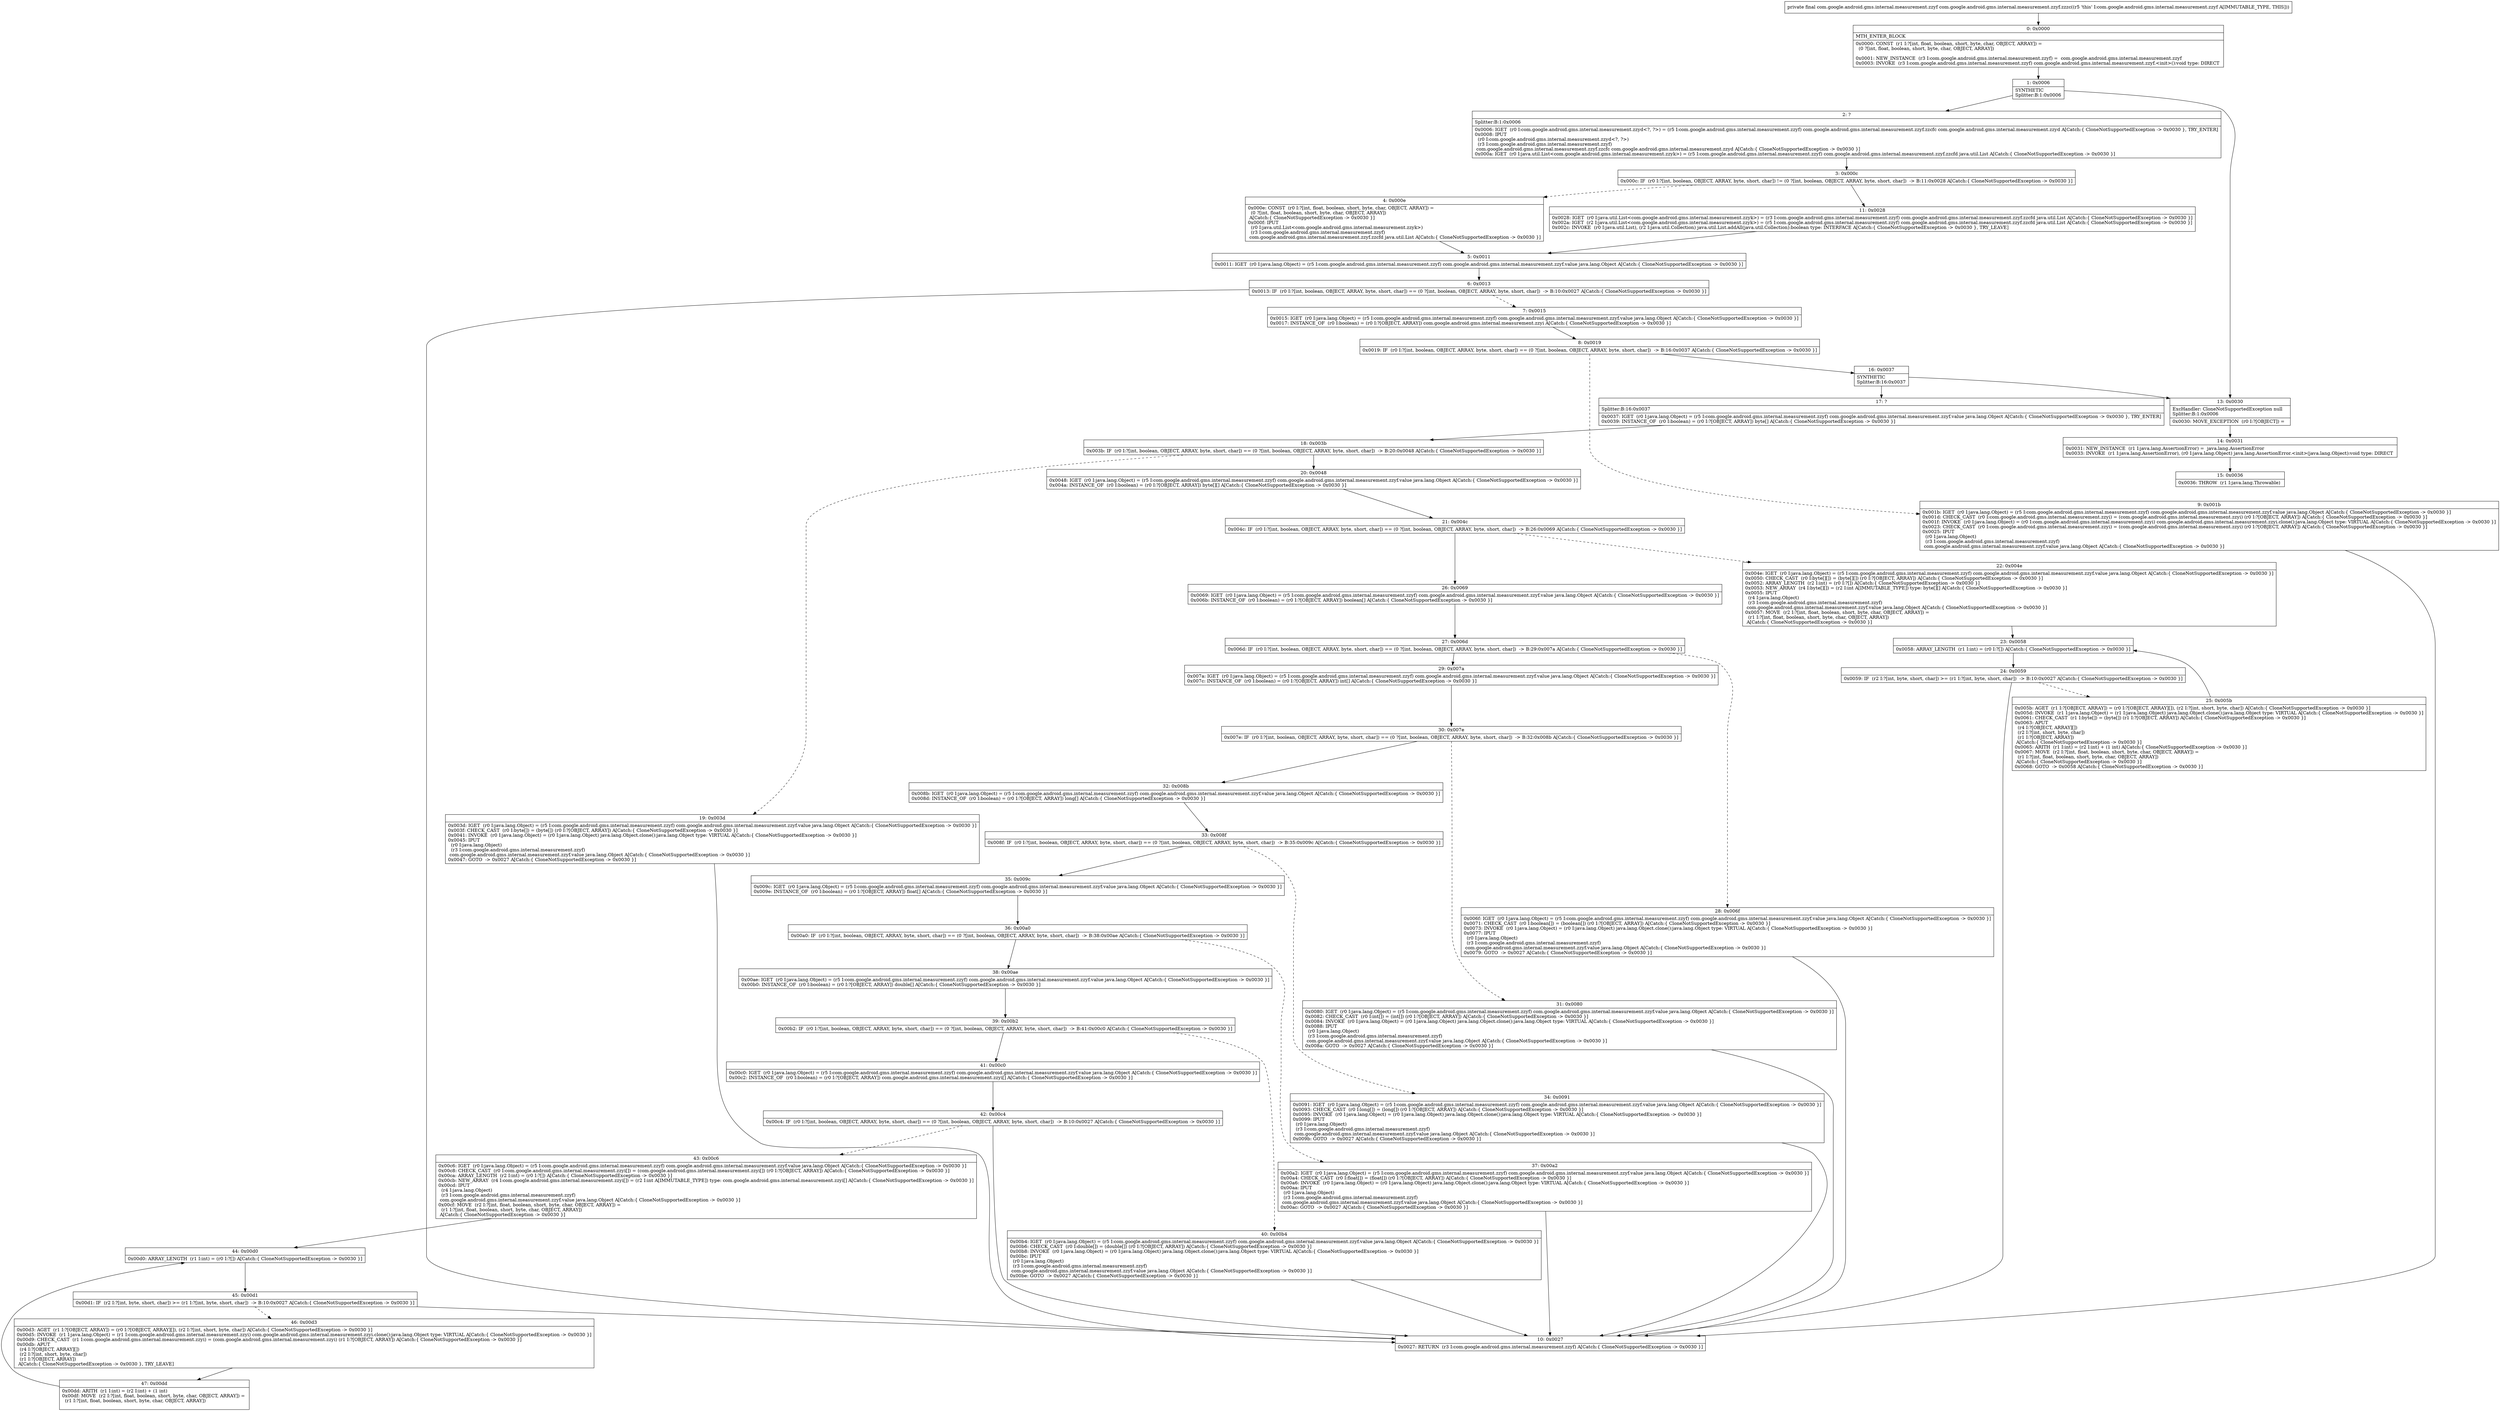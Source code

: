 digraph "CFG forcom.google.android.gms.internal.measurement.zzyf.zzzc()Lcom\/google\/android\/gms\/internal\/measurement\/zzyf;" {
Node_0 [shape=record,label="{0\:\ 0x0000|MTH_ENTER_BLOCK\l|0x0000: CONST  (r1 I:?[int, float, boolean, short, byte, char, OBJECT, ARRAY]) = \l  (0 ?[int, float, boolean, short, byte, char, OBJECT, ARRAY])\l \l0x0001: NEW_INSTANCE  (r3 I:com.google.android.gms.internal.measurement.zzyf) =  com.google.android.gms.internal.measurement.zzyf \l0x0003: INVOKE  (r3 I:com.google.android.gms.internal.measurement.zzyf) com.google.android.gms.internal.measurement.zzyf.\<init\>():void type: DIRECT \l}"];
Node_1 [shape=record,label="{1\:\ 0x0006|SYNTHETIC\lSplitter:B:1:0x0006\l}"];
Node_2 [shape=record,label="{2\:\ ?|Splitter:B:1:0x0006\l|0x0006: IGET  (r0 I:com.google.android.gms.internal.measurement.zzyd\<?, ?\>) = (r5 I:com.google.android.gms.internal.measurement.zzyf) com.google.android.gms.internal.measurement.zzyf.zzcfc com.google.android.gms.internal.measurement.zzyd A[Catch:\{ CloneNotSupportedException \-\> 0x0030 \}, TRY_ENTER]\l0x0008: IPUT  \l  (r0 I:com.google.android.gms.internal.measurement.zzyd\<?, ?\>)\l  (r3 I:com.google.android.gms.internal.measurement.zzyf)\l com.google.android.gms.internal.measurement.zzyf.zzcfc com.google.android.gms.internal.measurement.zzyd A[Catch:\{ CloneNotSupportedException \-\> 0x0030 \}]\l0x000a: IGET  (r0 I:java.util.List\<com.google.android.gms.internal.measurement.zzyk\>) = (r5 I:com.google.android.gms.internal.measurement.zzyf) com.google.android.gms.internal.measurement.zzyf.zzcfd java.util.List A[Catch:\{ CloneNotSupportedException \-\> 0x0030 \}]\l}"];
Node_3 [shape=record,label="{3\:\ 0x000c|0x000c: IF  (r0 I:?[int, boolean, OBJECT, ARRAY, byte, short, char]) != (0 ?[int, boolean, OBJECT, ARRAY, byte, short, char])  \-\> B:11:0x0028 A[Catch:\{ CloneNotSupportedException \-\> 0x0030 \}]\l}"];
Node_4 [shape=record,label="{4\:\ 0x000e|0x000e: CONST  (r0 I:?[int, float, boolean, short, byte, char, OBJECT, ARRAY]) = \l  (0 ?[int, float, boolean, short, byte, char, OBJECT, ARRAY])\l A[Catch:\{ CloneNotSupportedException \-\> 0x0030 \}]\l0x000f: IPUT  \l  (r0 I:java.util.List\<com.google.android.gms.internal.measurement.zzyk\>)\l  (r3 I:com.google.android.gms.internal.measurement.zzyf)\l com.google.android.gms.internal.measurement.zzyf.zzcfd java.util.List A[Catch:\{ CloneNotSupportedException \-\> 0x0030 \}]\l}"];
Node_5 [shape=record,label="{5\:\ 0x0011|0x0011: IGET  (r0 I:java.lang.Object) = (r5 I:com.google.android.gms.internal.measurement.zzyf) com.google.android.gms.internal.measurement.zzyf.value java.lang.Object A[Catch:\{ CloneNotSupportedException \-\> 0x0030 \}]\l}"];
Node_6 [shape=record,label="{6\:\ 0x0013|0x0013: IF  (r0 I:?[int, boolean, OBJECT, ARRAY, byte, short, char]) == (0 ?[int, boolean, OBJECT, ARRAY, byte, short, char])  \-\> B:10:0x0027 A[Catch:\{ CloneNotSupportedException \-\> 0x0030 \}]\l}"];
Node_7 [shape=record,label="{7\:\ 0x0015|0x0015: IGET  (r0 I:java.lang.Object) = (r5 I:com.google.android.gms.internal.measurement.zzyf) com.google.android.gms.internal.measurement.zzyf.value java.lang.Object A[Catch:\{ CloneNotSupportedException \-\> 0x0030 \}]\l0x0017: INSTANCE_OF  (r0 I:boolean) = (r0 I:?[OBJECT, ARRAY]) com.google.android.gms.internal.measurement.zzyi A[Catch:\{ CloneNotSupportedException \-\> 0x0030 \}]\l}"];
Node_8 [shape=record,label="{8\:\ 0x0019|0x0019: IF  (r0 I:?[int, boolean, OBJECT, ARRAY, byte, short, char]) == (0 ?[int, boolean, OBJECT, ARRAY, byte, short, char])  \-\> B:16:0x0037 A[Catch:\{ CloneNotSupportedException \-\> 0x0030 \}]\l}"];
Node_9 [shape=record,label="{9\:\ 0x001b|0x001b: IGET  (r0 I:java.lang.Object) = (r5 I:com.google.android.gms.internal.measurement.zzyf) com.google.android.gms.internal.measurement.zzyf.value java.lang.Object A[Catch:\{ CloneNotSupportedException \-\> 0x0030 \}]\l0x001d: CHECK_CAST  (r0 I:com.google.android.gms.internal.measurement.zzyi) = (com.google.android.gms.internal.measurement.zzyi) (r0 I:?[OBJECT, ARRAY]) A[Catch:\{ CloneNotSupportedException \-\> 0x0030 \}]\l0x001f: INVOKE  (r0 I:java.lang.Object) = (r0 I:com.google.android.gms.internal.measurement.zzyi) com.google.android.gms.internal.measurement.zzyi.clone():java.lang.Object type: VIRTUAL A[Catch:\{ CloneNotSupportedException \-\> 0x0030 \}]\l0x0023: CHECK_CAST  (r0 I:com.google.android.gms.internal.measurement.zzyi) = (com.google.android.gms.internal.measurement.zzyi) (r0 I:?[OBJECT, ARRAY]) A[Catch:\{ CloneNotSupportedException \-\> 0x0030 \}]\l0x0025: IPUT  \l  (r0 I:java.lang.Object)\l  (r3 I:com.google.android.gms.internal.measurement.zzyf)\l com.google.android.gms.internal.measurement.zzyf.value java.lang.Object A[Catch:\{ CloneNotSupportedException \-\> 0x0030 \}]\l}"];
Node_10 [shape=record,label="{10\:\ 0x0027|0x0027: RETURN  (r3 I:com.google.android.gms.internal.measurement.zzyf) A[Catch:\{ CloneNotSupportedException \-\> 0x0030 \}]\l}"];
Node_11 [shape=record,label="{11\:\ 0x0028|0x0028: IGET  (r0 I:java.util.List\<com.google.android.gms.internal.measurement.zzyk\>) = (r3 I:com.google.android.gms.internal.measurement.zzyf) com.google.android.gms.internal.measurement.zzyf.zzcfd java.util.List A[Catch:\{ CloneNotSupportedException \-\> 0x0030 \}]\l0x002a: IGET  (r2 I:java.util.List\<com.google.android.gms.internal.measurement.zzyk\>) = (r5 I:com.google.android.gms.internal.measurement.zzyf) com.google.android.gms.internal.measurement.zzyf.zzcfd java.util.List A[Catch:\{ CloneNotSupportedException \-\> 0x0030 \}]\l0x002c: INVOKE  (r0 I:java.util.List), (r2 I:java.util.Collection) java.util.List.addAll(java.util.Collection):boolean type: INTERFACE A[Catch:\{ CloneNotSupportedException \-\> 0x0030 \}, TRY_LEAVE]\l}"];
Node_13 [shape=record,label="{13\:\ 0x0030|ExcHandler: CloneNotSupportedException null\lSplitter:B:1:0x0006\l|0x0030: MOVE_EXCEPTION  (r0 I:?[OBJECT]) =  \l}"];
Node_14 [shape=record,label="{14\:\ 0x0031|0x0031: NEW_INSTANCE  (r1 I:java.lang.AssertionError) =  java.lang.AssertionError \l0x0033: INVOKE  (r1 I:java.lang.AssertionError), (r0 I:java.lang.Object) java.lang.AssertionError.\<init\>(java.lang.Object):void type: DIRECT \l}"];
Node_15 [shape=record,label="{15\:\ 0x0036|0x0036: THROW  (r1 I:java.lang.Throwable) \l}"];
Node_16 [shape=record,label="{16\:\ 0x0037|SYNTHETIC\lSplitter:B:16:0x0037\l}"];
Node_17 [shape=record,label="{17\:\ ?|Splitter:B:16:0x0037\l|0x0037: IGET  (r0 I:java.lang.Object) = (r5 I:com.google.android.gms.internal.measurement.zzyf) com.google.android.gms.internal.measurement.zzyf.value java.lang.Object A[Catch:\{ CloneNotSupportedException \-\> 0x0030 \}, TRY_ENTER]\l0x0039: INSTANCE_OF  (r0 I:boolean) = (r0 I:?[OBJECT, ARRAY]) byte[] A[Catch:\{ CloneNotSupportedException \-\> 0x0030 \}]\l}"];
Node_18 [shape=record,label="{18\:\ 0x003b|0x003b: IF  (r0 I:?[int, boolean, OBJECT, ARRAY, byte, short, char]) == (0 ?[int, boolean, OBJECT, ARRAY, byte, short, char])  \-\> B:20:0x0048 A[Catch:\{ CloneNotSupportedException \-\> 0x0030 \}]\l}"];
Node_19 [shape=record,label="{19\:\ 0x003d|0x003d: IGET  (r0 I:java.lang.Object) = (r5 I:com.google.android.gms.internal.measurement.zzyf) com.google.android.gms.internal.measurement.zzyf.value java.lang.Object A[Catch:\{ CloneNotSupportedException \-\> 0x0030 \}]\l0x003f: CHECK_CAST  (r0 I:byte[]) = (byte[]) (r0 I:?[OBJECT, ARRAY]) A[Catch:\{ CloneNotSupportedException \-\> 0x0030 \}]\l0x0041: INVOKE  (r0 I:java.lang.Object) = (r0 I:java.lang.Object) java.lang.Object.clone():java.lang.Object type: VIRTUAL A[Catch:\{ CloneNotSupportedException \-\> 0x0030 \}]\l0x0045: IPUT  \l  (r0 I:java.lang.Object)\l  (r3 I:com.google.android.gms.internal.measurement.zzyf)\l com.google.android.gms.internal.measurement.zzyf.value java.lang.Object A[Catch:\{ CloneNotSupportedException \-\> 0x0030 \}]\l0x0047: GOTO  \-\> 0x0027 A[Catch:\{ CloneNotSupportedException \-\> 0x0030 \}]\l}"];
Node_20 [shape=record,label="{20\:\ 0x0048|0x0048: IGET  (r0 I:java.lang.Object) = (r5 I:com.google.android.gms.internal.measurement.zzyf) com.google.android.gms.internal.measurement.zzyf.value java.lang.Object A[Catch:\{ CloneNotSupportedException \-\> 0x0030 \}]\l0x004a: INSTANCE_OF  (r0 I:boolean) = (r0 I:?[OBJECT, ARRAY]) byte[][] A[Catch:\{ CloneNotSupportedException \-\> 0x0030 \}]\l}"];
Node_21 [shape=record,label="{21\:\ 0x004c|0x004c: IF  (r0 I:?[int, boolean, OBJECT, ARRAY, byte, short, char]) == (0 ?[int, boolean, OBJECT, ARRAY, byte, short, char])  \-\> B:26:0x0069 A[Catch:\{ CloneNotSupportedException \-\> 0x0030 \}]\l}"];
Node_22 [shape=record,label="{22\:\ 0x004e|0x004e: IGET  (r0 I:java.lang.Object) = (r5 I:com.google.android.gms.internal.measurement.zzyf) com.google.android.gms.internal.measurement.zzyf.value java.lang.Object A[Catch:\{ CloneNotSupportedException \-\> 0x0030 \}]\l0x0050: CHECK_CAST  (r0 I:byte[][]) = (byte[][]) (r0 I:?[OBJECT, ARRAY]) A[Catch:\{ CloneNotSupportedException \-\> 0x0030 \}]\l0x0052: ARRAY_LENGTH  (r2 I:int) = (r0 I:?[]) A[Catch:\{ CloneNotSupportedException \-\> 0x0030 \}]\l0x0053: NEW_ARRAY  (r4 I:byte[][]) = (r2 I:int A[IMMUTABLE_TYPE]) type: byte[][] A[Catch:\{ CloneNotSupportedException \-\> 0x0030 \}]\l0x0055: IPUT  \l  (r4 I:java.lang.Object)\l  (r3 I:com.google.android.gms.internal.measurement.zzyf)\l com.google.android.gms.internal.measurement.zzyf.value java.lang.Object A[Catch:\{ CloneNotSupportedException \-\> 0x0030 \}]\l0x0057: MOVE  (r2 I:?[int, float, boolean, short, byte, char, OBJECT, ARRAY]) = \l  (r1 I:?[int, float, boolean, short, byte, char, OBJECT, ARRAY])\l A[Catch:\{ CloneNotSupportedException \-\> 0x0030 \}]\l}"];
Node_23 [shape=record,label="{23\:\ 0x0058|0x0058: ARRAY_LENGTH  (r1 I:int) = (r0 I:?[]) A[Catch:\{ CloneNotSupportedException \-\> 0x0030 \}]\l}"];
Node_24 [shape=record,label="{24\:\ 0x0059|0x0059: IF  (r2 I:?[int, byte, short, char]) \>= (r1 I:?[int, byte, short, char])  \-\> B:10:0x0027 A[Catch:\{ CloneNotSupportedException \-\> 0x0030 \}]\l}"];
Node_25 [shape=record,label="{25\:\ 0x005b|0x005b: AGET  (r1 I:?[OBJECT, ARRAY]) = (r0 I:?[OBJECT, ARRAY][]), (r2 I:?[int, short, byte, char]) A[Catch:\{ CloneNotSupportedException \-\> 0x0030 \}]\l0x005d: INVOKE  (r1 I:java.lang.Object) = (r1 I:java.lang.Object) java.lang.Object.clone():java.lang.Object type: VIRTUAL A[Catch:\{ CloneNotSupportedException \-\> 0x0030 \}]\l0x0061: CHECK_CAST  (r1 I:byte[]) = (byte[]) (r1 I:?[OBJECT, ARRAY]) A[Catch:\{ CloneNotSupportedException \-\> 0x0030 \}]\l0x0063: APUT  \l  (r4 I:?[OBJECT, ARRAY][])\l  (r2 I:?[int, short, byte, char])\l  (r1 I:?[OBJECT, ARRAY])\l A[Catch:\{ CloneNotSupportedException \-\> 0x0030 \}]\l0x0065: ARITH  (r1 I:int) = (r2 I:int) + (1 int) A[Catch:\{ CloneNotSupportedException \-\> 0x0030 \}]\l0x0067: MOVE  (r2 I:?[int, float, boolean, short, byte, char, OBJECT, ARRAY]) = \l  (r1 I:?[int, float, boolean, short, byte, char, OBJECT, ARRAY])\l A[Catch:\{ CloneNotSupportedException \-\> 0x0030 \}]\l0x0068: GOTO  \-\> 0x0058 A[Catch:\{ CloneNotSupportedException \-\> 0x0030 \}]\l}"];
Node_26 [shape=record,label="{26\:\ 0x0069|0x0069: IGET  (r0 I:java.lang.Object) = (r5 I:com.google.android.gms.internal.measurement.zzyf) com.google.android.gms.internal.measurement.zzyf.value java.lang.Object A[Catch:\{ CloneNotSupportedException \-\> 0x0030 \}]\l0x006b: INSTANCE_OF  (r0 I:boolean) = (r0 I:?[OBJECT, ARRAY]) boolean[] A[Catch:\{ CloneNotSupportedException \-\> 0x0030 \}]\l}"];
Node_27 [shape=record,label="{27\:\ 0x006d|0x006d: IF  (r0 I:?[int, boolean, OBJECT, ARRAY, byte, short, char]) == (0 ?[int, boolean, OBJECT, ARRAY, byte, short, char])  \-\> B:29:0x007a A[Catch:\{ CloneNotSupportedException \-\> 0x0030 \}]\l}"];
Node_28 [shape=record,label="{28\:\ 0x006f|0x006f: IGET  (r0 I:java.lang.Object) = (r5 I:com.google.android.gms.internal.measurement.zzyf) com.google.android.gms.internal.measurement.zzyf.value java.lang.Object A[Catch:\{ CloneNotSupportedException \-\> 0x0030 \}]\l0x0071: CHECK_CAST  (r0 I:boolean[]) = (boolean[]) (r0 I:?[OBJECT, ARRAY]) A[Catch:\{ CloneNotSupportedException \-\> 0x0030 \}]\l0x0073: INVOKE  (r0 I:java.lang.Object) = (r0 I:java.lang.Object) java.lang.Object.clone():java.lang.Object type: VIRTUAL A[Catch:\{ CloneNotSupportedException \-\> 0x0030 \}]\l0x0077: IPUT  \l  (r0 I:java.lang.Object)\l  (r3 I:com.google.android.gms.internal.measurement.zzyf)\l com.google.android.gms.internal.measurement.zzyf.value java.lang.Object A[Catch:\{ CloneNotSupportedException \-\> 0x0030 \}]\l0x0079: GOTO  \-\> 0x0027 A[Catch:\{ CloneNotSupportedException \-\> 0x0030 \}]\l}"];
Node_29 [shape=record,label="{29\:\ 0x007a|0x007a: IGET  (r0 I:java.lang.Object) = (r5 I:com.google.android.gms.internal.measurement.zzyf) com.google.android.gms.internal.measurement.zzyf.value java.lang.Object A[Catch:\{ CloneNotSupportedException \-\> 0x0030 \}]\l0x007c: INSTANCE_OF  (r0 I:boolean) = (r0 I:?[OBJECT, ARRAY]) int[] A[Catch:\{ CloneNotSupportedException \-\> 0x0030 \}]\l}"];
Node_30 [shape=record,label="{30\:\ 0x007e|0x007e: IF  (r0 I:?[int, boolean, OBJECT, ARRAY, byte, short, char]) == (0 ?[int, boolean, OBJECT, ARRAY, byte, short, char])  \-\> B:32:0x008b A[Catch:\{ CloneNotSupportedException \-\> 0x0030 \}]\l}"];
Node_31 [shape=record,label="{31\:\ 0x0080|0x0080: IGET  (r0 I:java.lang.Object) = (r5 I:com.google.android.gms.internal.measurement.zzyf) com.google.android.gms.internal.measurement.zzyf.value java.lang.Object A[Catch:\{ CloneNotSupportedException \-\> 0x0030 \}]\l0x0082: CHECK_CAST  (r0 I:int[]) = (int[]) (r0 I:?[OBJECT, ARRAY]) A[Catch:\{ CloneNotSupportedException \-\> 0x0030 \}]\l0x0084: INVOKE  (r0 I:java.lang.Object) = (r0 I:java.lang.Object) java.lang.Object.clone():java.lang.Object type: VIRTUAL A[Catch:\{ CloneNotSupportedException \-\> 0x0030 \}]\l0x0088: IPUT  \l  (r0 I:java.lang.Object)\l  (r3 I:com.google.android.gms.internal.measurement.zzyf)\l com.google.android.gms.internal.measurement.zzyf.value java.lang.Object A[Catch:\{ CloneNotSupportedException \-\> 0x0030 \}]\l0x008a: GOTO  \-\> 0x0027 A[Catch:\{ CloneNotSupportedException \-\> 0x0030 \}]\l}"];
Node_32 [shape=record,label="{32\:\ 0x008b|0x008b: IGET  (r0 I:java.lang.Object) = (r5 I:com.google.android.gms.internal.measurement.zzyf) com.google.android.gms.internal.measurement.zzyf.value java.lang.Object A[Catch:\{ CloneNotSupportedException \-\> 0x0030 \}]\l0x008d: INSTANCE_OF  (r0 I:boolean) = (r0 I:?[OBJECT, ARRAY]) long[] A[Catch:\{ CloneNotSupportedException \-\> 0x0030 \}]\l}"];
Node_33 [shape=record,label="{33\:\ 0x008f|0x008f: IF  (r0 I:?[int, boolean, OBJECT, ARRAY, byte, short, char]) == (0 ?[int, boolean, OBJECT, ARRAY, byte, short, char])  \-\> B:35:0x009c A[Catch:\{ CloneNotSupportedException \-\> 0x0030 \}]\l}"];
Node_34 [shape=record,label="{34\:\ 0x0091|0x0091: IGET  (r0 I:java.lang.Object) = (r5 I:com.google.android.gms.internal.measurement.zzyf) com.google.android.gms.internal.measurement.zzyf.value java.lang.Object A[Catch:\{ CloneNotSupportedException \-\> 0x0030 \}]\l0x0093: CHECK_CAST  (r0 I:long[]) = (long[]) (r0 I:?[OBJECT, ARRAY]) A[Catch:\{ CloneNotSupportedException \-\> 0x0030 \}]\l0x0095: INVOKE  (r0 I:java.lang.Object) = (r0 I:java.lang.Object) java.lang.Object.clone():java.lang.Object type: VIRTUAL A[Catch:\{ CloneNotSupportedException \-\> 0x0030 \}]\l0x0099: IPUT  \l  (r0 I:java.lang.Object)\l  (r3 I:com.google.android.gms.internal.measurement.zzyf)\l com.google.android.gms.internal.measurement.zzyf.value java.lang.Object A[Catch:\{ CloneNotSupportedException \-\> 0x0030 \}]\l0x009b: GOTO  \-\> 0x0027 A[Catch:\{ CloneNotSupportedException \-\> 0x0030 \}]\l}"];
Node_35 [shape=record,label="{35\:\ 0x009c|0x009c: IGET  (r0 I:java.lang.Object) = (r5 I:com.google.android.gms.internal.measurement.zzyf) com.google.android.gms.internal.measurement.zzyf.value java.lang.Object A[Catch:\{ CloneNotSupportedException \-\> 0x0030 \}]\l0x009e: INSTANCE_OF  (r0 I:boolean) = (r0 I:?[OBJECT, ARRAY]) float[] A[Catch:\{ CloneNotSupportedException \-\> 0x0030 \}]\l}"];
Node_36 [shape=record,label="{36\:\ 0x00a0|0x00a0: IF  (r0 I:?[int, boolean, OBJECT, ARRAY, byte, short, char]) == (0 ?[int, boolean, OBJECT, ARRAY, byte, short, char])  \-\> B:38:0x00ae A[Catch:\{ CloneNotSupportedException \-\> 0x0030 \}]\l}"];
Node_37 [shape=record,label="{37\:\ 0x00a2|0x00a2: IGET  (r0 I:java.lang.Object) = (r5 I:com.google.android.gms.internal.measurement.zzyf) com.google.android.gms.internal.measurement.zzyf.value java.lang.Object A[Catch:\{ CloneNotSupportedException \-\> 0x0030 \}]\l0x00a4: CHECK_CAST  (r0 I:float[]) = (float[]) (r0 I:?[OBJECT, ARRAY]) A[Catch:\{ CloneNotSupportedException \-\> 0x0030 \}]\l0x00a6: INVOKE  (r0 I:java.lang.Object) = (r0 I:java.lang.Object) java.lang.Object.clone():java.lang.Object type: VIRTUAL A[Catch:\{ CloneNotSupportedException \-\> 0x0030 \}]\l0x00aa: IPUT  \l  (r0 I:java.lang.Object)\l  (r3 I:com.google.android.gms.internal.measurement.zzyf)\l com.google.android.gms.internal.measurement.zzyf.value java.lang.Object A[Catch:\{ CloneNotSupportedException \-\> 0x0030 \}]\l0x00ac: GOTO  \-\> 0x0027 A[Catch:\{ CloneNotSupportedException \-\> 0x0030 \}]\l}"];
Node_38 [shape=record,label="{38\:\ 0x00ae|0x00ae: IGET  (r0 I:java.lang.Object) = (r5 I:com.google.android.gms.internal.measurement.zzyf) com.google.android.gms.internal.measurement.zzyf.value java.lang.Object A[Catch:\{ CloneNotSupportedException \-\> 0x0030 \}]\l0x00b0: INSTANCE_OF  (r0 I:boolean) = (r0 I:?[OBJECT, ARRAY]) double[] A[Catch:\{ CloneNotSupportedException \-\> 0x0030 \}]\l}"];
Node_39 [shape=record,label="{39\:\ 0x00b2|0x00b2: IF  (r0 I:?[int, boolean, OBJECT, ARRAY, byte, short, char]) == (0 ?[int, boolean, OBJECT, ARRAY, byte, short, char])  \-\> B:41:0x00c0 A[Catch:\{ CloneNotSupportedException \-\> 0x0030 \}]\l}"];
Node_40 [shape=record,label="{40\:\ 0x00b4|0x00b4: IGET  (r0 I:java.lang.Object) = (r5 I:com.google.android.gms.internal.measurement.zzyf) com.google.android.gms.internal.measurement.zzyf.value java.lang.Object A[Catch:\{ CloneNotSupportedException \-\> 0x0030 \}]\l0x00b6: CHECK_CAST  (r0 I:double[]) = (double[]) (r0 I:?[OBJECT, ARRAY]) A[Catch:\{ CloneNotSupportedException \-\> 0x0030 \}]\l0x00b8: INVOKE  (r0 I:java.lang.Object) = (r0 I:java.lang.Object) java.lang.Object.clone():java.lang.Object type: VIRTUAL A[Catch:\{ CloneNotSupportedException \-\> 0x0030 \}]\l0x00bc: IPUT  \l  (r0 I:java.lang.Object)\l  (r3 I:com.google.android.gms.internal.measurement.zzyf)\l com.google.android.gms.internal.measurement.zzyf.value java.lang.Object A[Catch:\{ CloneNotSupportedException \-\> 0x0030 \}]\l0x00be: GOTO  \-\> 0x0027 A[Catch:\{ CloneNotSupportedException \-\> 0x0030 \}]\l}"];
Node_41 [shape=record,label="{41\:\ 0x00c0|0x00c0: IGET  (r0 I:java.lang.Object) = (r5 I:com.google.android.gms.internal.measurement.zzyf) com.google.android.gms.internal.measurement.zzyf.value java.lang.Object A[Catch:\{ CloneNotSupportedException \-\> 0x0030 \}]\l0x00c2: INSTANCE_OF  (r0 I:boolean) = (r0 I:?[OBJECT, ARRAY]) com.google.android.gms.internal.measurement.zzyi[] A[Catch:\{ CloneNotSupportedException \-\> 0x0030 \}]\l}"];
Node_42 [shape=record,label="{42\:\ 0x00c4|0x00c4: IF  (r0 I:?[int, boolean, OBJECT, ARRAY, byte, short, char]) == (0 ?[int, boolean, OBJECT, ARRAY, byte, short, char])  \-\> B:10:0x0027 A[Catch:\{ CloneNotSupportedException \-\> 0x0030 \}]\l}"];
Node_43 [shape=record,label="{43\:\ 0x00c6|0x00c6: IGET  (r0 I:java.lang.Object) = (r5 I:com.google.android.gms.internal.measurement.zzyf) com.google.android.gms.internal.measurement.zzyf.value java.lang.Object A[Catch:\{ CloneNotSupportedException \-\> 0x0030 \}]\l0x00c8: CHECK_CAST  (r0 I:com.google.android.gms.internal.measurement.zzyi[]) = (com.google.android.gms.internal.measurement.zzyi[]) (r0 I:?[OBJECT, ARRAY]) A[Catch:\{ CloneNotSupportedException \-\> 0x0030 \}]\l0x00ca: ARRAY_LENGTH  (r2 I:int) = (r0 I:?[]) A[Catch:\{ CloneNotSupportedException \-\> 0x0030 \}]\l0x00cb: NEW_ARRAY  (r4 I:com.google.android.gms.internal.measurement.zzyi[]) = (r2 I:int A[IMMUTABLE_TYPE]) type: com.google.android.gms.internal.measurement.zzyi[] A[Catch:\{ CloneNotSupportedException \-\> 0x0030 \}]\l0x00cd: IPUT  \l  (r4 I:java.lang.Object)\l  (r3 I:com.google.android.gms.internal.measurement.zzyf)\l com.google.android.gms.internal.measurement.zzyf.value java.lang.Object A[Catch:\{ CloneNotSupportedException \-\> 0x0030 \}]\l0x00cf: MOVE  (r2 I:?[int, float, boolean, short, byte, char, OBJECT, ARRAY]) = \l  (r1 I:?[int, float, boolean, short, byte, char, OBJECT, ARRAY])\l A[Catch:\{ CloneNotSupportedException \-\> 0x0030 \}]\l}"];
Node_44 [shape=record,label="{44\:\ 0x00d0|0x00d0: ARRAY_LENGTH  (r1 I:int) = (r0 I:?[]) A[Catch:\{ CloneNotSupportedException \-\> 0x0030 \}]\l}"];
Node_45 [shape=record,label="{45\:\ 0x00d1|0x00d1: IF  (r2 I:?[int, byte, short, char]) \>= (r1 I:?[int, byte, short, char])  \-\> B:10:0x0027 A[Catch:\{ CloneNotSupportedException \-\> 0x0030 \}]\l}"];
Node_46 [shape=record,label="{46\:\ 0x00d3|0x00d3: AGET  (r1 I:?[OBJECT, ARRAY]) = (r0 I:?[OBJECT, ARRAY][]), (r2 I:?[int, short, byte, char]) A[Catch:\{ CloneNotSupportedException \-\> 0x0030 \}]\l0x00d5: INVOKE  (r1 I:java.lang.Object) = (r1 I:com.google.android.gms.internal.measurement.zzyi) com.google.android.gms.internal.measurement.zzyi.clone():java.lang.Object type: VIRTUAL A[Catch:\{ CloneNotSupportedException \-\> 0x0030 \}]\l0x00d9: CHECK_CAST  (r1 I:com.google.android.gms.internal.measurement.zzyi) = (com.google.android.gms.internal.measurement.zzyi) (r1 I:?[OBJECT, ARRAY]) A[Catch:\{ CloneNotSupportedException \-\> 0x0030 \}]\l0x00db: APUT  \l  (r4 I:?[OBJECT, ARRAY][])\l  (r2 I:?[int, short, byte, char])\l  (r1 I:?[OBJECT, ARRAY])\l A[Catch:\{ CloneNotSupportedException \-\> 0x0030 \}, TRY_LEAVE]\l}"];
Node_47 [shape=record,label="{47\:\ 0x00dd|0x00dd: ARITH  (r1 I:int) = (r2 I:int) + (1 int) \l0x00df: MOVE  (r2 I:?[int, float, boolean, short, byte, char, OBJECT, ARRAY]) = \l  (r1 I:?[int, float, boolean, short, byte, char, OBJECT, ARRAY])\l \l}"];
MethodNode[shape=record,label="{private final com.google.android.gms.internal.measurement.zzyf com.google.android.gms.internal.measurement.zzyf.zzzc((r5 'this' I:com.google.android.gms.internal.measurement.zzyf A[IMMUTABLE_TYPE, THIS])) }"];
MethodNode -> Node_0;
Node_0 -> Node_1;
Node_1 -> Node_2;
Node_1 -> Node_13;
Node_2 -> Node_3;
Node_3 -> Node_4[style=dashed];
Node_3 -> Node_11;
Node_4 -> Node_5;
Node_5 -> Node_6;
Node_6 -> Node_7[style=dashed];
Node_6 -> Node_10;
Node_7 -> Node_8;
Node_8 -> Node_9[style=dashed];
Node_8 -> Node_16;
Node_9 -> Node_10;
Node_11 -> Node_5;
Node_13 -> Node_14;
Node_14 -> Node_15;
Node_16 -> Node_17;
Node_16 -> Node_13;
Node_17 -> Node_18;
Node_18 -> Node_19[style=dashed];
Node_18 -> Node_20;
Node_19 -> Node_10;
Node_20 -> Node_21;
Node_21 -> Node_22[style=dashed];
Node_21 -> Node_26;
Node_22 -> Node_23;
Node_23 -> Node_24;
Node_24 -> Node_10;
Node_24 -> Node_25[style=dashed];
Node_25 -> Node_23;
Node_26 -> Node_27;
Node_27 -> Node_28[style=dashed];
Node_27 -> Node_29;
Node_28 -> Node_10;
Node_29 -> Node_30;
Node_30 -> Node_31[style=dashed];
Node_30 -> Node_32;
Node_31 -> Node_10;
Node_32 -> Node_33;
Node_33 -> Node_34[style=dashed];
Node_33 -> Node_35;
Node_34 -> Node_10;
Node_35 -> Node_36;
Node_36 -> Node_37[style=dashed];
Node_36 -> Node_38;
Node_37 -> Node_10;
Node_38 -> Node_39;
Node_39 -> Node_40[style=dashed];
Node_39 -> Node_41;
Node_40 -> Node_10;
Node_41 -> Node_42;
Node_42 -> Node_10;
Node_42 -> Node_43[style=dashed];
Node_43 -> Node_44;
Node_44 -> Node_45;
Node_45 -> Node_10;
Node_45 -> Node_46[style=dashed];
Node_46 -> Node_47;
Node_47 -> Node_44;
}

